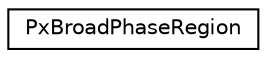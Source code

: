 digraph "Graphical Class Hierarchy"
{
  edge [fontname="Helvetica",fontsize="10",labelfontname="Helvetica",labelfontsize="10"];
  node [fontname="Helvetica",fontsize="10",shape=record];
  rankdir="LR";
  Node0 [label="PxBroadPhaseRegion",height=0.2,width=0.4,color="black", fillcolor="white", style="filled",URL="$structPxBroadPhaseRegion.html",tooltip="\"Region of interest\" for the broad-phase. "];
}
